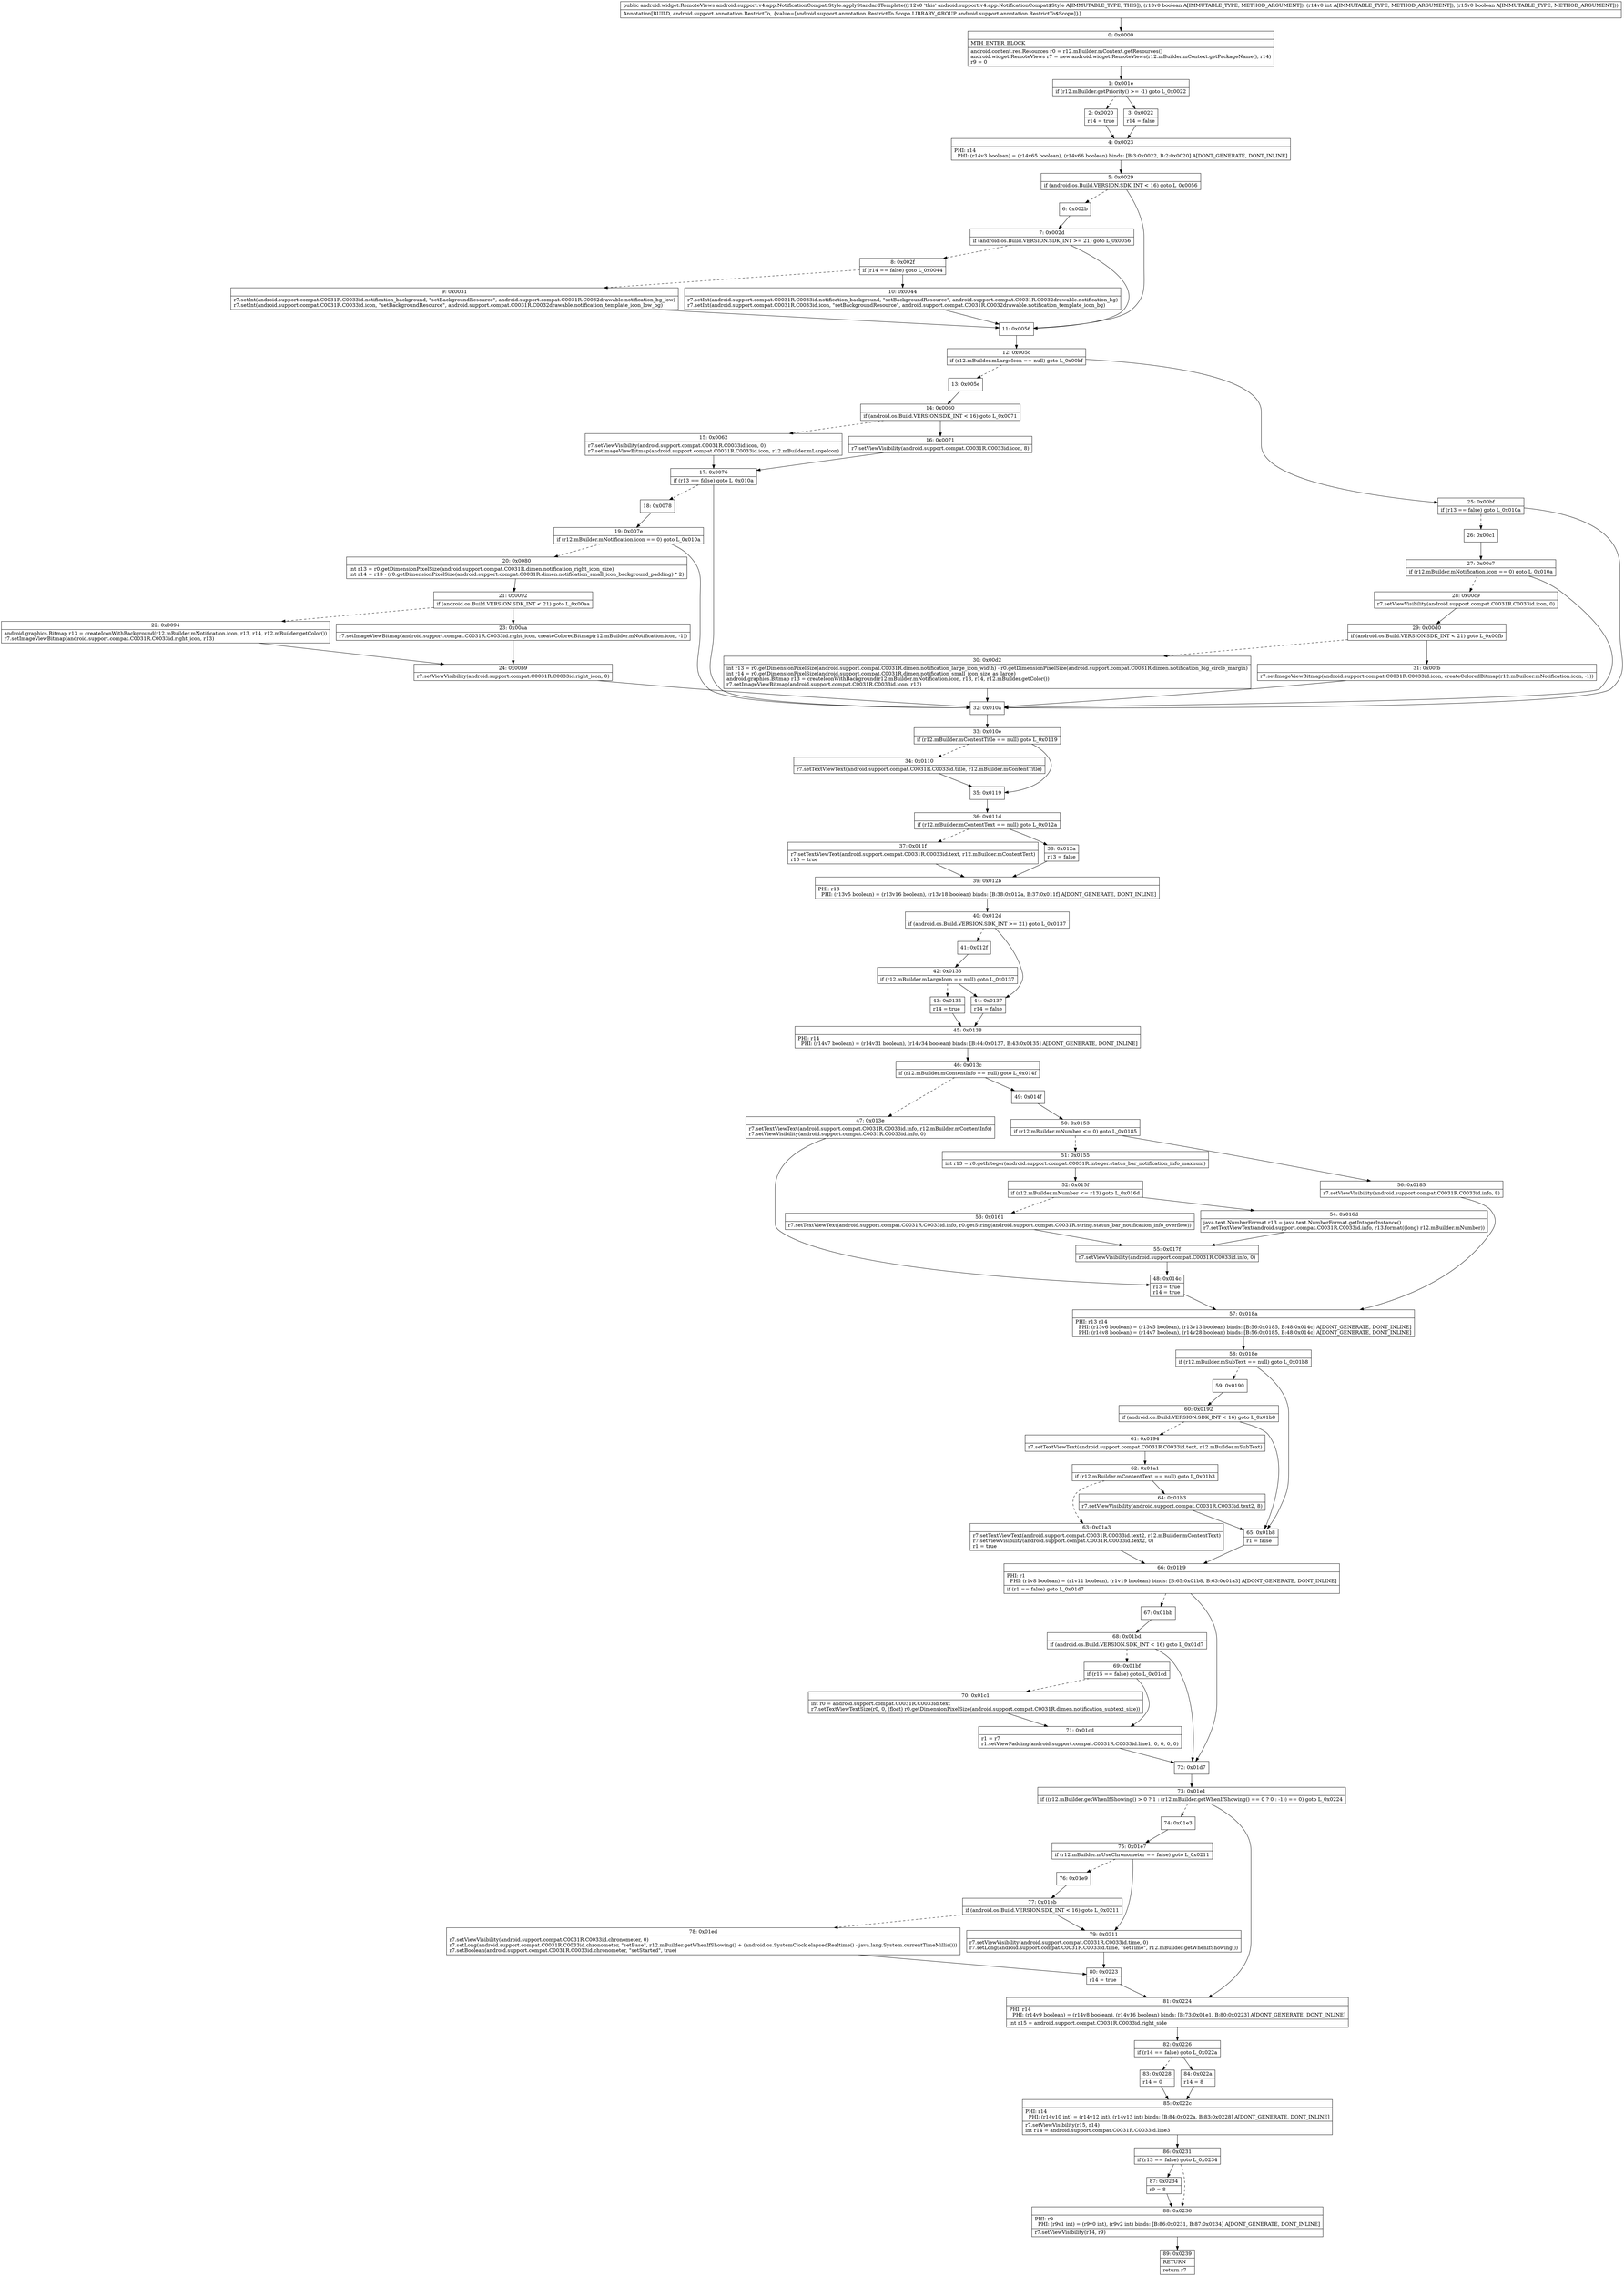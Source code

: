 digraph "CFG forandroid.support.v4.app.NotificationCompat.Style.applyStandardTemplate(ZIZ)Landroid\/widget\/RemoteViews;" {
Node_0 [shape=record,label="{0\:\ 0x0000|MTH_ENTER_BLOCK\l|android.content.res.Resources r0 = r12.mBuilder.mContext.getResources()\landroid.widget.RemoteViews r7 = new android.widget.RemoteViews(r12.mBuilder.mContext.getPackageName(), r14)\lr9 = 0\l}"];
Node_1 [shape=record,label="{1\:\ 0x001e|if (r12.mBuilder.getPriority() \>= \-1) goto L_0x0022\l}"];
Node_2 [shape=record,label="{2\:\ 0x0020|r14 = true\l}"];
Node_3 [shape=record,label="{3\:\ 0x0022|r14 = false\l}"];
Node_4 [shape=record,label="{4\:\ 0x0023|PHI: r14 \l  PHI: (r14v3 boolean) = (r14v65 boolean), (r14v66 boolean) binds: [B:3:0x0022, B:2:0x0020] A[DONT_GENERATE, DONT_INLINE]\l}"];
Node_5 [shape=record,label="{5\:\ 0x0029|if (android.os.Build.VERSION.SDK_INT \< 16) goto L_0x0056\l}"];
Node_6 [shape=record,label="{6\:\ 0x002b}"];
Node_7 [shape=record,label="{7\:\ 0x002d|if (android.os.Build.VERSION.SDK_INT \>= 21) goto L_0x0056\l}"];
Node_8 [shape=record,label="{8\:\ 0x002f|if (r14 == false) goto L_0x0044\l}"];
Node_9 [shape=record,label="{9\:\ 0x0031|r7.setInt(android.support.compat.C0031R.C0033id.notification_background, \"setBackgroundResource\", android.support.compat.C0031R.C0032drawable.notification_bg_low)\lr7.setInt(android.support.compat.C0031R.C0033id.icon, \"setBackgroundResource\", android.support.compat.C0031R.C0032drawable.notification_template_icon_low_bg)\l}"];
Node_10 [shape=record,label="{10\:\ 0x0044|r7.setInt(android.support.compat.C0031R.C0033id.notification_background, \"setBackgroundResource\", android.support.compat.C0031R.C0032drawable.notification_bg)\lr7.setInt(android.support.compat.C0031R.C0033id.icon, \"setBackgroundResource\", android.support.compat.C0031R.C0032drawable.notification_template_icon_bg)\l}"];
Node_11 [shape=record,label="{11\:\ 0x0056}"];
Node_12 [shape=record,label="{12\:\ 0x005c|if (r12.mBuilder.mLargeIcon == null) goto L_0x00bf\l}"];
Node_13 [shape=record,label="{13\:\ 0x005e}"];
Node_14 [shape=record,label="{14\:\ 0x0060|if (android.os.Build.VERSION.SDK_INT \< 16) goto L_0x0071\l}"];
Node_15 [shape=record,label="{15\:\ 0x0062|r7.setViewVisibility(android.support.compat.C0031R.C0033id.icon, 0)\lr7.setImageViewBitmap(android.support.compat.C0031R.C0033id.icon, r12.mBuilder.mLargeIcon)\l}"];
Node_16 [shape=record,label="{16\:\ 0x0071|r7.setViewVisibility(android.support.compat.C0031R.C0033id.icon, 8)\l}"];
Node_17 [shape=record,label="{17\:\ 0x0076|if (r13 == false) goto L_0x010a\l}"];
Node_18 [shape=record,label="{18\:\ 0x0078}"];
Node_19 [shape=record,label="{19\:\ 0x007e|if (r12.mBuilder.mNotification.icon == 0) goto L_0x010a\l}"];
Node_20 [shape=record,label="{20\:\ 0x0080|int r13 = r0.getDimensionPixelSize(android.support.compat.C0031R.dimen.notification_right_icon_size)\lint r14 = r13 \- (r0.getDimensionPixelSize(android.support.compat.C0031R.dimen.notification_small_icon_background_padding) * 2)\l}"];
Node_21 [shape=record,label="{21\:\ 0x0092|if (android.os.Build.VERSION.SDK_INT \< 21) goto L_0x00aa\l}"];
Node_22 [shape=record,label="{22\:\ 0x0094|android.graphics.Bitmap r13 = createIconWithBackground(r12.mBuilder.mNotification.icon, r13, r14, r12.mBuilder.getColor())\lr7.setImageViewBitmap(android.support.compat.C0031R.C0033id.right_icon, r13)\l}"];
Node_23 [shape=record,label="{23\:\ 0x00aa|r7.setImageViewBitmap(android.support.compat.C0031R.C0033id.right_icon, createColoredBitmap(r12.mBuilder.mNotification.icon, \-1))\l}"];
Node_24 [shape=record,label="{24\:\ 0x00b9|r7.setViewVisibility(android.support.compat.C0031R.C0033id.right_icon, 0)\l}"];
Node_25 [shape=record,label="{25\:\ 0x00bf|if (r13 == false) goto L_0x010a\l}"];
Node_26 [shape=record,label="{26\:\ 0x00c1}"];
Node_27 [shape=record,label="{27\:\ 0x00c7|if (r12.mBuilder.mNotification.icon == 0) goto L_0x010a\l}"];
Node_28 [shape=record,label="{28\:\ 0x00c9|r7.setViewVisibility(android.support.compat.C0031R.C0033id.icon, 0)\l}"];
Node_29 [shape=record,label="{29\:\ 0x00d0|if (android.os.Build.VERSION.SDK_INT \< 21) goto L_0x00fb\l}"];
Node_30 [shape=record,label="{30\:\ 0x00d2|int r13 = r0.getDimensionPixelSize(android.support.compat.C0031R.dimen.notification_large_icon_width) \- r0.getDimensionPixelSize(android.support.compat.C0031R.dimen.notification_big_circle_margin)\lint r14 = r0.getDimensionPixelSize(android.support.compat.C0031R.dimen.notification_small_icon_size_as_large)\landroid.graphics.Bitmap r13 = createIconWithBackground(r12.mBuilder.mNotification.icon, r13, r14, r12.mBuilder.getColor())\lr7.setImageViewBitmap(android.support.compat.C0031R.C0033id.icon, r13)\l}"];
Node_31 [shape=record,label="{31\:\ 0x00fb|r7.setImageViewBitmap(android.support.compat.C0031R.C0033id.icon, createColoredBitmap(r12.mBuilder.mNotification.icon, \-1))\l}"];
Node_32 [shape=record,label="{32\:\ 0x010a}"];
Node_33 [shape=record,label="{33\:\ 0x010e|if (r12.mBuilder.mContentTitle == null) goto L_0x0119\l}"];
Node_34 [shape=record,label="{34\:\ 0x0110|r7.setTextViewText(android.support.compat.C0031R.C0033id.title, r12.mBuilder.mContentTitle)\l}"];
Node_35 [shape=record,label="{35\:\ 0x0119}"];
Node_36 [shape=record,label="{36\:\ 0x011d|if (r12.mBuilder.mContentText == null) goto L_0x012a\l}"];
Node_37 [shape=record,label="{37\:\ 0x011f|r7.setTextViewText(android.support.compat.C0031R.C0033id.text, r12.mBuilder.mContentText)\lr13 = true\l}"];
Node_38 [shape=record,label="{38\:\ 0x012a|r13 = false\l}"];
Node_39 [shape=record,label="{39\:\ 0x012b|PHI: r13 \l  PHI: (r13v5 boolean) = (r13v16 boolean), (r13v18 boolean) binds: [B:38:0x012a, B:37:0x011f] A[DONT_GENERATE, DONT_INLINE]\l}"];
Node_40 [shape=record,label="{40\:\ 0x012d|if (android.os.Build.VERSION.SDK_INT \>= 21) goto L_0x0137\l}"];
Node_41 [shape=record,label="{41\:\ 0x012f}"];
Node_42 [shape=record,label="{42\:\ 0x0133|if (r12.mBuilder.mLargeIcon == null) goto L_0x0137\l}"];
Node_43 [shape=record,label="{43\:\ 0x0135|r14 = true\l}"];
Node_44 [shape=record,label="{44\:\ 0x0137|r14 = false\l}"];
Node_45 [shape=record,label="{45\:\ 0x0138|PHI: r14 \l  PHI: (r14v7 boolean) = (r14v31 boolean), (r14v34 boolean) binds: [B:44:0x0137, B:43:0x0135] A[DONT_GENERATE, DONT_INLINE]\l}"];
Node_46 [shape=record,label="{46\:\ 0x013c|if (r12.mBuilder.mContentInfo == null) goto L_0x014f\l}"];
Node_47 [shape=record,label="{47\:\ 0x013e|r7.setTextViewText(android.support.compat.C0031R.C0033id.info, r12.mBuilder.mContentInfo)\lr7.setViewVisibility(android.support.compat.C0031R.C0033id.info, 0)\l}"];
Node_48 [shape=record,label="{48\:\ 0x014c|r13 = true\lr14 = true\l}"];
Node_49 [shape=record,label="{49\:\ 0x014f}"];
Node_50 [shape=record,label="{50\:\ 0x0153|if (r12.mBuilder.mNumber \<= 0) goto L_0x0185\l}"];
Node_51 [shape=record,label="{51\:\ 0x0155|int r13 = r0.getInteger(android.support.compat.C0031R.integer.status_bar_notification_info_maxnum)\l}"];
Node_52 [shape=record,label="{52\:\ 0x015f|if (r12.mBuilder.mNumber \<= r13) goto L_0x016d\l}"];
Node_53 [shape=record,label="{53\:\ 0x0161|r7.setTextViewText(android.support.compat.C0031R.C0033id.info, r0.getString(android.support.compat.C0031R.string.status_bar_notification_info_overflow))\l}"];
Node_54 [shape=record,label="{54\:\ 0x016d|java.text.NumberFormat r13 = java.text.NumberFormat.getIntegerInstance()\lr7.setTextViewText(android.support.compat.C0031R.C0033id.info, r13.format((long) r12.mBuilder.mNumber))\l}"];
Node_55 [shape=record,label="{55\:\ 0x017f|r7.setViewVisibility(android.support.compat.C0031R.C0033id.info, 0)\l}"];
Node_56 [shape=record,label="{56\:\ 0x0185|r7.setViewVisibility(android.support.compat.C0031R.C0033id.info, 8)\l}"];
Node_57 [shape=record,label="{57\:\ 0x018a|PHI: r13 r14 \l  PHI: (r13v6 boolean) = (r13v5 boolean), (r13v13 boolean) binds: [B:56:0x0185, B:48:0x014c] A[DONT_GENERATE, DONT_INLINE]\l  PHI: (r14v8 boolean) = (r14v7 boolean), (r14v28 boolean) binds: [B:56:0x0185, B:48:0x014c] A[DONT_GENERATE, DONT_INLINE]\l}"];
Node_58 [shape=record,label="{58\:\ 0x018e|if (r12.mBuilder.mSubText == null) goto L_0x01b8\l}"];
Node_59 [shape=record,label="{59\:\ 0x0190}"];
Node_60 [shape=record,label="{60\:\ 0x0192|if (android.os.Build.VERSION.SDK_INT \< 16) goto L_0x01b8\l}"];
Node_61 [shape=record,label="{61\:\ 0x0194|r7.setTextViewText(android.support.compat.C0031R.C0033id.text, r12.mBuilder.mSubText)\l}"];
Node_62 [shape=record,label="{62\:\ 0x01a1|if (r12.mBuilder.mContentText == null) goto L_0x01b3\l}"];
Node_63 [shape=record,label="{63\:\ 0x01a3|r7.setTextViewText(android.support.compat.C0031R.C0033id.text2, r12.mBuilder.mContentText)\lr7.setViewVisibility(android.support.compat.C0031R.C0033id.text2, 0)\lr1 = true\l}"];
Node_64 [shape=record,label="{64\:\ 0x01b3|r7.setViewVisibility(android.support.compat.C0031R.C0033id.text2, 8)\l}"];
Node_65 [shape=record,label="{65\:\ 0x01b8|r1 = false\l}"];
Node_66 [shape=record,label="{66\:\ 0x01b9|PHI: r1 \l  PHI: (r1v8 boolean) = (r1v11 boolean), (r1v19 boolean) binds: [B:65:0x01b8, B:63:0x01a3] A[DONT_GENERATE, DONT_INLINE]\l|if (r1 == false) goto L_0x01d7\l}"];
Node_67 [shape=record,label="{67\:\ 0x01bb}"];
Node_68 [shape=record,label="{68\:\ 0x01bd|if (android.os.Build.VERSION.SDK_INT \< 16) goto L_0x01d7\l}"];
Node_69 [shape=record,label="{69\:\ 0x01bf|if (r15 == false) goto L_0x01cd\l}"];
Node_70 [shape=record,label="{70\:\ 0x01c1|int r0 = android.support.compat.C0031R.C0033id.text\lr7.setTextViewTextSize(r0, 0, (float) r0.getDimensionPixelSize(android.support.compat.C0031R.dimen.notification_subtext_size))\l}"];
Node_71 [shape=record,label="{71\:\ 0x01cd|r1 = r7\lr1.setViewPadding(android.support.compat.C0031R.C0033id.line1, 0, 0, 0, 0)\l}"];
Node_72 [shape=record,label="{72\:\ 0x01d7}"];
Node_73 [shape=record,label="{73\:\ 0x01e1|if ((r12.mBuilder.getWhenIfShowing() \> 0 ? 1 : (r12.mBuilder.getWhenIfShowing() == 0 ? 0 : \-1)) == 0) goto L_0x0224\l}"];
Node_74 [shape=record,label="{74\:\ 0x01e3}"];
Node_75 [shape=record,label="{75\:\ 0x01e7|if (r12.mBuilder.mUseChronometer == false) goto L_0x0211\l}"];
Node_76 [shape=record,label="{76\:\ 0x01e9}"];
Node_77 [shape=record,label="{77\:\ 0x01eb|if (android.os.Build.VERSION.SDK_INT \< 16) goto L_0x0211\l}"];
Node_78 [shape=record,label="{78\:\ 0x01ed|r7.setViewVisibility(android.support.compat.C0031R.C0033id.chronometer, 0)\lr7.setLong(android.support.compat.C0031R.C0033id.chronometer, \"setBase\", r12.mBuilder.getWhenIfShowing() + (android.os.SystemClock.elapsedRealtime() \- java.lang.System.currentTimeMillis()))\lr7.setBoolean(android.support.compat.C0031R.C0033id.chronometer, \"setStarted\", true)\l}"];
Node_79 [shape=record,label="{79\:\ 0x0211|r7.setViewVisibility(android.support.compat.C0031R.C0033id.time, 0)\lr7.setLong(android.support.compat.C0031R.C0033id.time, \"setTime\", r12.mBuilder.getWhenIfShowing())\l}"];
Node_80 [shape=record,label="{80\:\ 0x0223|r14 = true\l}"];
Node_81 [shape=record,label="{81\:\ 0x0224|PHI: r14 \l  PHI: (r14v9 boolean) = (r14v8 boolean), (r14v16 boolean) binds: [B:73:0x01e1, B:80:0x0223] A[DONT_GENERATE, DONT_INLINE]\l|int r15 = android.support.compat.C0031R.C0033id.right_side\l}"];
Node_82 [shape=record,label="{82\:\ 0x0226|if (r14 == false) goto L_0x022a\l}"];
Node_83 [shape=record,label="{83\:\ 0x0228|r14 = 0\l}"];
Node_84 [shape=record,label="{84\:\ 0x022a|r14 = 8\l}"];
Node_85 [shape=record,label="{85\:\ 0x022c|PHI: r14 \l  PHI: (r14v10 int) = (r14v12 int), (r14v13 int) binds: [B:84:0x022a, B:83:0x0228] A[DONT_GENERATE, DONT_INLINE]\l|r7.setViewVisibility(r15, r14)\lint r14 = android.support.compat.C0031R.C0033id.line3\l}"];
Node_86 [shape=record,label="{86\:\ 0x0231|if (r13 == false) goto L_0x0234\l}"];
Node_87 [shape=record,label="{87\:\ 0x0234|r9 = 8\l}"];
Node_88 [shape=record,label="{88\:\ 0x0236|PHI: r9 \l  PHI: (r9v1 int) = (r9v0 int), (r9v2 int) binds: [B:86:0x0231, B:87:0x0234] A[DONT_GENERATE, DONT_INLINE]\l|r7.setViewVisibility(r14, r9)\l}"];
Node_89 [shape=record,label="{89\:\ 0x0239|RETURN\l|return r7\l}"];
MethodNode[shape=record,label="{public android.widget.RemoteViews android.support.v4.app.NotificationCompat.Style.applyStandardTemplate((r12v0 'this' android.support.v4.app.NotificationCompat$Style A[IMMUTABLE_TYPE, THIS]), (r13v0 boolean A[IMMUTABLE_TYPE, METHOD_ARGUMENT]), (r14v0 int A[IMMUTABLE_TYPE, METHOD_ARGUMENT]), (r15v0 boolean A[IMMUTABLE_TYPE, METHOD_ARGUMENT]))  | Annotation[BUILD, android.support.annotation.RestrictTo, \{value=[android.support.annotation.RestrictTo.Scope.LIBRARY_GROUP android.support.annotation.RestrictTo$Scope]\}]\l}"];
MethodNode -> Node_0;
Node_0 -> Node_1;
Node_1 -> Node_2[style=dashed];
Node_1 -> Node_3;
Node_2 -> Node_4;
Node_3 -> Node_4;
Node_4 -> Node_5;
Node_5 -> Node_6[style=dashed];
Node_5 -> Node_11;
Node_6 -> Node_7;
Node_7 -> Node_8[style=dashed];
Node_7 -> Node_11;
Node_8 -> Node_9[style=dashed];
Node_8 -> Node_10;
Node_9 -> Node_11;
Node_10 -> Node_11;
Node_11 -> Node_12;
Node_12 -> Node_13[style=dashed];
Node_12 -> Node_25;
Node_13 -> Node_14;
Node_14 -> Node_15[style=dashed];
Node_14 -> Node_16;
Node_15 -> Node_17;
Node_16 -> Node_17;
Node_17 -> Node_18[style=dashed];
Node_17 -> Node_32;
Node_18 -> Node_19;
Node_19 -> Node_20[style=dashed];
Node_19 -> Node_32;
Node_20 -> Node_21;
Node_21 -> Node_22[style=dashed];
Node_21 -> Node_23;
Node_22 -> Node_24;
Node_23 -> Node_24;
Node_24 -> Node_32;
Node_25 -> Node_26[style=dashed];
Node_25 -> Node_32;
Node_26 -> Node_27;
Node_27 -> Node_28[style=dashed];
Node_27 -> Node_32;
Node_28 -> Node_29;
Node_29 -> Node_30[style=dashed];
Node_29 -> Node_31;
Node_30 -> Node_32;
Node_31 -> Node_32;
Node_32 -> Node_33;
Node_33 -> Node_34[style=dashed];
Node_33 -> Node_35;
Node_34 -> Node_35;
Node_35 -> Node_36;
Node_36 -> Node_37[style=dashed];
Node_36 -> Node_38;
Node_37 -> Node_39;
Node_38 -> Node_39;
Node_39 -> Node_40;
Node_40 -> Node_41[style=dashed];
Node_40 -> Node_44;
Node_41 -> Node_42;
Node_42 -> Node_43[style=dashed];
Node_42 -> Node_44;
Node_43 -> Node_45;
Node_44 -> Node_45;
Node_45 -> Node_46;
Node_46 -> Node_47[style=dashed];
Node_46 -> Node_49;
Node_47 -> Node_48;
Node_48 -> Node_57;
Node_49 -> Node_50;
Node_50 -> Node_51[style=dashed];
Node_50 -> Node_56;
Node_51 -> Node_52;
Node_52 -> Node_53[style=dashed];
Node_52 -> Node_54;
Node_53 -> Node_55;
Node_54 -> Node_55;
Node_55 -> Node_48;
Node_56 -> Node_57;
Node_57 -> Node_58;
Node_58 -> Node_59[style=dashed];
Node_58 -> Node_65;
Node_59 -> Node_60;
Node_60 -> Node_61[style=dashed];
Node_60 -> Node_65;
Node_61 -> Node_62;
Node_62 -> Node_63[style=dashed];
Node_62 -> Node_64;
Node_63 -> Node_66;
Node_64 -> Node_65;
Node_65 -> Node_66;
Node_66 -> Node_67[style=dashed];
Node_66 -> Node_72;
Node_67 -> Node_68;
Node_68 -> Node_69[style=dashed];
Node_68 -> Node_72;
Node_69 -> Node_70[style=dashed];
Node_69 -> Node_71;
Node_70 -> Node_71;
Node_71 -> Node_72;
Node_72 -> Node_73;
Node_73 -> Node_74[style=dashed];
Node_73 -> Node_81;
Node_74 -> Node_75;
Node_75 -> Node_76[style=dashed];
Node_75 -> Node_79;
Node_76 -> Node_77;
Node_77 -> Node_78[style=dashed];
Node_77 -> Node_79;
Node_78 -> Node_80;
Node_79 -> Node_80;
Node_80 -> Node_81;
Node_81 -> Node_82;
Node_82 -> Node_83[style=dashed];
Node_82 -> Node_84;
Node_83 -> Node_85;
Node_84 -> Node_85;
Node_85 -> Node_86;
Node_86 -> Node_87;
Node_86 -> Node_88[style=dashed];
Node_87 -> Node_88;
Node_88 -> Node_89;
}


